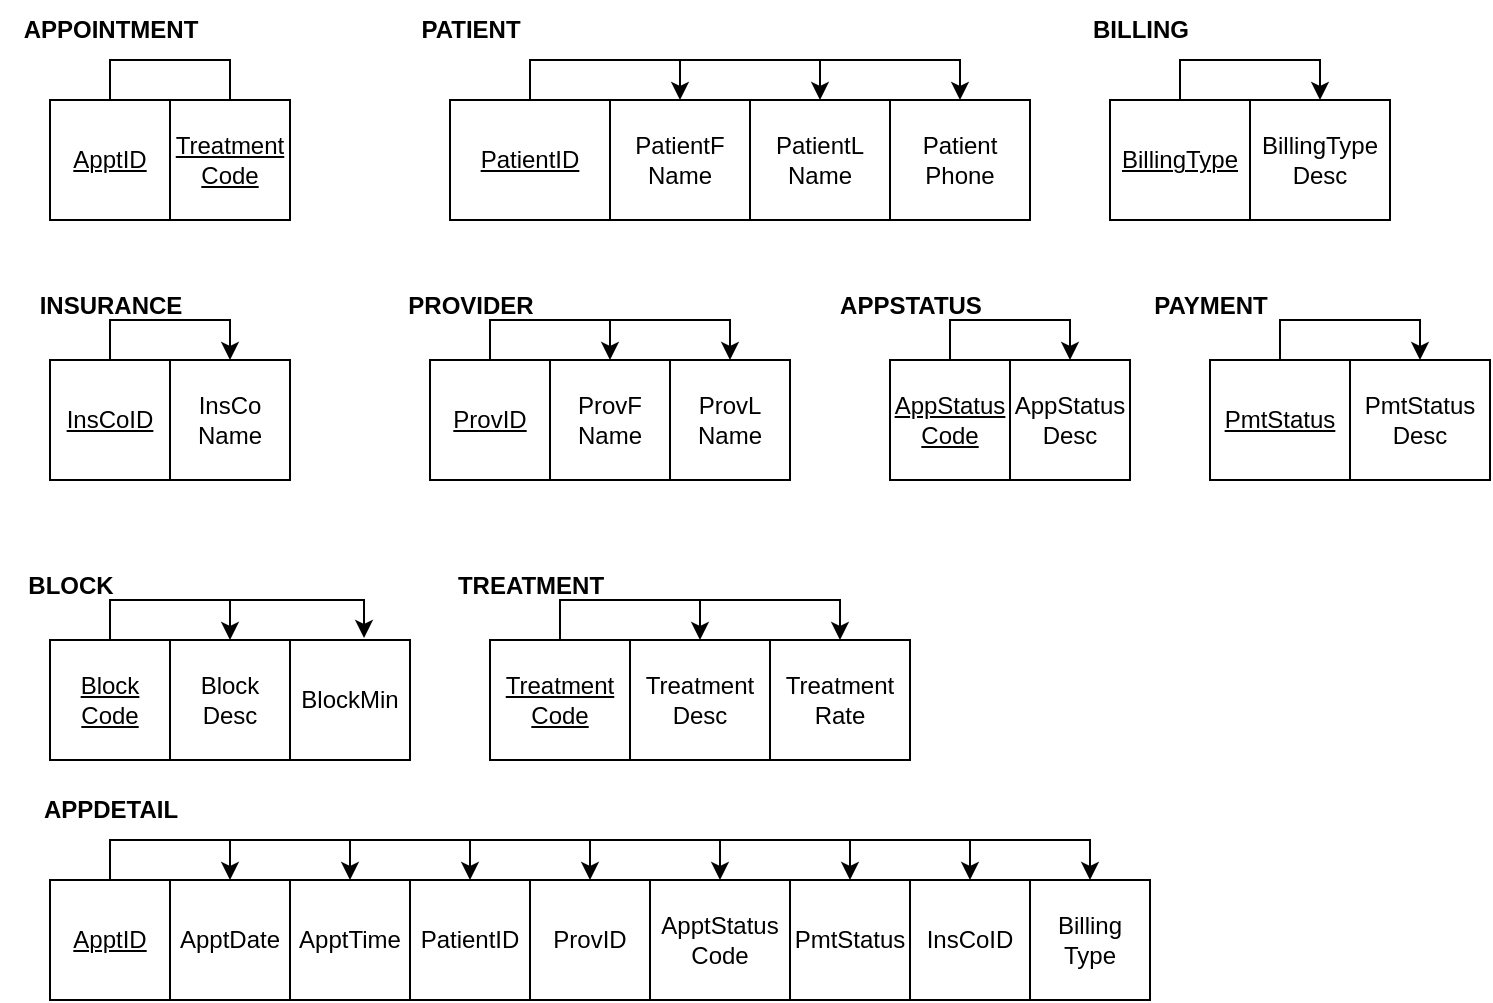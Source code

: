 <mxfile version="24.7.17">
  <diagram name="Page-1" id="i1ZR82z6Uk2WMj5TB_co">
    <mxGraphModel dx="1804" dy="546" grid="1" gridSize="10" guides="1" tooltips="1" connect="1" arrows="1" fold="1" page="1" pageScale="1" pageWidth="850" pageHeight="1100" math="0" shadow="0">
      <root>
        <mxCell id="0" />
        <mxCell id="1" parent="0" />
        <mxCell id="-w0ADMAILu5Kr8zYN7Xf-3" style="edgeStyle=orthogonalEdgeStyle;rounded=0;orthogonalLoop=1;jettySize=auto;html=1;exitX=0.5;exitY=0;exitDx=0;exitDy=0;entryX=0.5;entryY=0;entryDx=0;entryDy=0;endArrow=none;endFill=0;" parent="1" source="-w0ADMAILu5Kr8zYN7Xf-1" target="-w0ADMAILu5Kr8zYN7Xf-2" edge="1">
          <mxGeometry relative="1" as="geometry" />
        </mxCell>
        <mxCell id="-w0ADMAILu5Kr8zYN7Xf-1" value="&lt;u&gt;ApptID&lt;/u&gt;" style="rounded=0;whiteSpace=wrap;html=1;" parent="1" vertex="1">
          <mxGeometry x="20" y="60" width="60" height="60" as="geometry" />
        </mxCell>
        <mxCell id="-w0ADMAILu5Kr8zYN7Xf-2" value="&lt;u&gt;Treatment&lt;/u&gt;&lt;div&gt;&lt;u&gt;Code&lt;/u&gt;&lt;/div&gt;" style="rounded=0;whiteSpace=wrap;html=1;" parent="1" vertex="1">
          <mxGeometry x="80" y="60" width="60" height="60" as="geometry" />
        </mxCell>
        <mxCell id="-w0ADMAILu5Kr8zYN7Xf-4" value="&lt;b&gt;APPOINTMENT&lt;/b&gt;" style="text;html=1;align=center;verticalAlign=middle;resizable=0;points=[];autosize=1;strokeColor=none;fillColor=none;" parent="1" vertex="1">
          <mxGeometry x="-5" y="10" width="110" height="30" as="geometry" />
        </mxCell>
        <mxCell id="-w0ADMAILu5Kr8zYN7Xf-5" value="&lt;b&gt;PATIENT&lt;/b&gt;" style="text;html=1;align=center;verticalAlign=middle;resizable=0;points=[];autosize=1;strokeColor=none;fillColor=none;" parent="1" vertex="1">
          <mxGeometry x="195" y="10" width="70" height="30" as="geometry" />
        </mxCell>
        <mxCell id="-w0ADMAILu5Kr8zYN7Xf-10" style="edgeStyle=orthogonalEdgeStyle;rounded=0;orthogonalLoop=1;jettySize=auto;html=1;exitX=0.5;exitY=0;exitDx=0;exitDy=0;entryX=0.5;entryY=0;entryDx=0;entryDy=0;" parent="1" source="-w0ADMAILu5Kr8zYN7Xf-6" target="-w0ADMAILu5Kr8zYN7Xf-7" edge="1">
          <mxGeometry relative="1" as="geometry" />
        </mxCell>
        <mxCell id="-w0ADMAILu5Kr8zYN7Xf-11" style="edgeStyle=orthogonalEdgeStyle;rounded=0;orthogonalLoop=1;jettySize=auto;html=1;exitX=0.5;exitY=0;exitDx=0;exitDy=0;entryX=0.5;entryY=0;entryDx=0;entryDy=0;" parent="1" source="-w0ADMAILu5Kr8zYN7Xf-6" target="-w0ADMAILu5Kr8zYN7Xf-8" edge="1">
          <mxGeometry relative="1" as="geometry" />
        </mxCell>
        <mxCell id="-w0ADMAILu5Kr8zYN7Xf-12" style="edgeStyle=orthogonalEdgeStyle;rounded=0;orthogonalLoop=1;jettySize=auto;html=1;exitX=0.5;exitY=0;exitDx=0;exitDy=0;entryX=0.5;entryY=0;entryDx=0;entryDy=0;" parent="1" source="-w0ADMAILu5Kr8zYN7Xf-6" target="-w0ADMAILu5Kr8zYN7Xf-9" edge="1">
          <mxGeometry relative="1" as="geometry" />
        </mxCell>
        <mxCell id="-w0ADMAILu5Kr8zYN7Xf-6" value="&lt;u&gt;PatientID&lt;/u&gt;" style="rounded=0;whiteSpace=wrap;html=1;" parent="1" vertex="1">
          <mxGeometry x="220" y="60" width="80" height="60" as="geometry" />
        </mxCell>
        <mxCell id="-w0ADMAILu5Kr8zYN7Xf-7" value="PatientF&lt;div&gt;Name&lt;/div&gt;" style="rounded=0;whiteSpace=wrap;html=1;" parent="1" vertex="1">
          <mxGeometry x="300" y="60" width="70" height="60" as="geometry" />
        </mxCell>
        <mxCell id="-w0ADMAILu5Kr8zYN7Xf-8" value="PatientL&lt;div&gt;Name&lt;/div&gt;" style="rounded=0;whiteSpace=wrap;html=1;" parent="1" vertex="1">
          <mxGeometry x="370" y="60" width="70" height="60" as="geometry" />
        </mxCell>
        <mxCell id="-w0ADMAILu5Kr8zYN7Xf-9" value="Patient&lt;div&gt;Phone&lt;/div&gt;" style="rounded=0;whiteSpace=wrap;html=1;" parent="1" vertex="1">
          <mxGeometry x="440" y="60" width="70" height="60" as="geometry" />
        </mxCell>
        <mxCell id="-w0ADMAILu5Kr8zYN7Xf-13" value="&lt;b&gt;BILLING&lt;/b&gt;" style="text;html=1;align=center;verticalAlign=middle;resizable=0;points=[];autosize=1;strokeColor=none;fillColor=none;" parent="1" vertex="1">
          <mxGeometry x="530" y="10" width="70" height="30" as="geometry" />
        </mxCell>
        <mxCell id="-w0ADMAILu5Kr8zYN7Xf-16" style="edgeStyle=orthogonalEdgeStyle;rounded=0;orthogonalLoop=1;jettySize=auto;html=1;exitX=0.5;exitY=0;exitDx=0;exitDy=0;entryX=0.5;entryY=0;entryDx=0;entryDy=0;" parent="1" source="-w0ADMAILu5Kr8zYN7Xf-14" target="-w0ADMAILu5Kr8zYN7Xf-15" edge="1">
          <mxGeometry relative="1" as="geometry" />
        </mxCell>
        <mxCell id="-w0ADMAILu5Kr8zYN7Xf-14" value="&lt;u&gt;BillingType&lt;/u&gt;" style="rounded=0;whiteSpace=wrap;html=1;" parent="1" vertex="1">
          <mxGeometry x="550" y="60" width="70" height="60" as="geometry" />
        </mxCell>
        <mxCell id="-w0ADMAILu5Kr8zYN7Xf-15" value="BillingType&lt;div&gt;Desc&lt;/div&gt;" style="rounded=0;whiteSpace=wrap;html=1;" parent="1" vertex="1">
          <mxGeometry x="620" y="60" width="70" height="60" as="geometry" />
        </mxCell>
        <mxCell id="-w0ADMAILu5Kr8zYN7Xf-17" value="&lt;b&gt;INSURANCE&lt;/b&gt;" style="text;html=1;align=center;verticalAlign=middle;resizable=0;points=[];autosize=1;strokeColor=none;fillColor=none;" parent="1" vertex="1">
          <mxGeometry x="5" y="148" width="90" height="30" as="geometry" />
        </mxCell>
        <mxCell id="-w0ADMAILu5Kr8zYN7Xf-20" style="edgeStyle=orthogonalEdgeStyle;rounded=0;orthogonalLoop=1;jettySize=auto;html=1;exitX=0.5;exitY=0;exitDx=0;exitDy=0;entryX=0.5;entryY=0;entryDx=0;entryDy=0;" parent="1" source="-w0ADMAILu5Kr8zYN7Xf-18" target="-w0ADMAILu5Kr8zYN7Xf-19" edge="1">
          <mxGeometry relative="1" as="geometry" />
        </mxCell>
        <mxCell id="-w0ADMAILu5Kr8zYN7Xf-18" value="&lt;u&gt;InsCoID&lt;/u&gt;" style="rounded=0;whiteSpace=wrap;html=1;" parent="1" vertex="1">
          <mxGeometry x="20" y="190" width="60" height="60" as="geometry" />
        </mxCell>
        <mxCell id="-w0ADMAILu5Kr8zYN7Xf-19" value="InsCo&lt;div&gt;Name&lt;/div&gt;" style="rounded=0;whiteSpace=wrap;html=1;" parent="1" vertex="1">
          <mxGeometry x="80" y="190" width="60" height="60" as="geometry" />
        </mxCell>
        <mxCell id="-w0ADMAILu5Kr8zYN7Xf-21" value="&lt;b&gt;PROVIDER&lt;/b&gt;" style="text;html=1;align=center;verticalAlign=middle;resizable=0;points=[];autosize=1;strokeColor=none;fillColor=none;" parent="1" vertex="1">
          <mxGeometry x="185" y="148" width="90" height="30" as="geometry" />
        </mxCell>
        <mxCell id="-w0ADMAILu5Kr8zYN7Xf-25" style="edgeStyle=orthogonalEdgeStyle;rounded=0;orthogonalLoop=1;jettySize=auto;html=1;exitX=0.5;exitY=0;exitDx=0;exitDy=0;entryX=0.5;entryY=0;entryDx=0;entryDy=0;" parent="1" source="-w0ADMAILu5Kr8zYN7Xf-22" target="-w0ADMAILu5Kr8zYN7Xf-23" edge="1">
          <mxGeometry relative="1" as="geometry" />
        </mxCell>
        <mxCell id="-w0ADMAILu5Kr8zYN7Xf-26" style="edgeStyle=orthogonalEdgeStyle;rounded=0;orthogonalLoop=1;jettySize=auto;html=1;exitX=0.5;exitY=0;exitDx=0;exitDy=0;entryX=0.5;entryY=0;entryDx=0;entryDy=0;" parent="1" source="-w0ADMAILu5Kr8zYN7Xf-22" target="-w0ADMAILu5Kr8zYN7Xf-24" edge="1">
          <mxGeometry relative="1" as="geometry" />
        </mxCell>
        <mxCell id="-w0ADMAILu5Kr8zYN7Xf-22" value="&lt;u&gt;ProvID&lt;/u&gt;" style="rounded=0;whiteSpace=wrap;html=1;" parent="1" vertex="1">
          <mxGeometry x="210" y="190" width="60" height="60" as="geometry" />
        </mxCell>
        <mxCell id="-w0ADMAILu5Kr8zYN7Xf-23" value="ProvF&lt;div&gt;Name&lt;/div&gt;" style="rounded=0;whiteSpace=wrap;html=1;" parent="1" vertex="1">
          <mxGeometry x="270" y="190" width="60" height="60" as="geometry" />
        </mxCell>
        <mxCell id="-w0ADMAILu5Kr8zYN7Xf-24" value="ProvL&lt;div&gt;Name&lt;/div&gt;" style="rounded=0;whiteSpace=wrap;html=1;" parent="1" vertex="1">
          <mxGeometry x="330" y="190" width="60" height="60" as="geometry" />
        </mxCell>
        <mxCell id="-w0ADMAILu5Kr8zYN7Xf-27" value="&lt;b&gt;APPSTATUS&lt;/b&gt;" style="text;html=1;align=center;verticalAlign=middle;resizable=0;points=[];autosize=1;strokeColor=none;fillColor=none;" parent="1" vertex="1">
          <mxGeometry x="405" y="148" width="90" height="30" as="geometry" />
        </mxCell>
        <mxCell id="-w0ADMAILu5Kr8zYN7Xf-30" style="edgeStyle=orthogonalEdgeStyle;rounded=0;orthogonalLoop=1;jettySize=auto;html=1;exitX=0.5;exitY=0;exitDx=0;exitDy=0;entryX=0.5;entryY=0;entryDx=0;entryDy=0;" parent="1" source="-w0ADMAILu5Kr8zYN7Xf-28" target="-w0ADMAILu5Kr8zYN7Xf-29" edge="1">
          <mxGeometry relative="1" as="geometry" />
        </mxCell>
        <mxCell id="-w0ADMAILu5Kr8zYN7Xf-28" value="&lt;u&gt;AppStatus&lt;/u&gt;&lt;div&gt;&lt;u&gt;Code&lt;/u&gt;&lt;/div&gt;" style="rounded=0;whiteSpace=wrap;html=1;" parent="1" vertex="1">
          <mxGeometry x="440" y="190" width="60" height="60" as="geometry" />
        </mxCell>
        <mxCell id="-w0ADMAILu5Kr8zYN7Xf-29" value="AppStatus&lt;div&gt;Desc&lt;/div&gt;" style="rounded=0;whiteSpace=wrap;html=1;" parent="1" vertex="1">
          <mxGeometry x="500" y="190" width="60" height="60" as="geometry" />
        </mxCell>
        <mxCell id="-w0ADMAILu5Kr8zYN7Xf-31" value="&lt;b&gt;PAYMENT&lt;/b&gt;" style="text;html=1;align=center;verticalAlign=middle;resizable=0;points=[];autosize=1;strokeColor=none;fillColor=none;" parent="1" vertex="1">
          <mxGeometry x="560" y="148" width="80" height="30" as="geometry" />
        </mxCell>
        <mxCell id="-w0ADMAILu5Kr8zYN7Xf-34" style="edgeStyle=orthogonalEdgeStyle;rounded=0;orthogonalLoop=1;jettySize=auto;html=1;exitX=0.5;exitY=0;exitDx=0;exitDy=0;entryX=0.5;entryY=0;entryDx=0;entryDy=0;" parent="1" source="-w0ADMAILu5Kr8zYN7Xf-32" target="-w0ADMAILu5Kr8zYN7Xf-33" edge="1">
          <mxGeometry relative="1" as="geometry" />
        </mxCell>
        <mxCell id="-w0ADMAILu5Kr8zYN7Xf-32" value="&lt;u&gt;PmtStatus&lt;/u&gt;" style="rounded=0;whiteSpace=wrap;html=1;" parent="1" vertex="1">
          <mxGeometry x="600" y="190" width="70" height="60" as="geometry" />
        </mxCell>
        <mxCell id="-w0ADMAILu5Kr8zYN7Xf-33" value="PmtStatus&lt;div&gt;Desc&lt;/div&gt;" style="rounded=0;whiteSpace=wrap;html=1;" parent="1" vertex="1">
          <mxGeometry x="670" y="190" width="70" height="60" as="geometry" />
        </mxCell>
        <mxCell id="-w0ADMAILu5Kr8zYN7Xf-35" value="&lt;b&gt;BLOCK&lt;/b&gt;" style="text;html=1;align=center;verticalAlign=middle;resizable=0;points=[];autosize=1;strokeColor=none;fillColor=none;" parent="1" vertex="1">
          <mxGeometry x="-5" y="288" width="70" height="30" as="geometry" />
        </mxCell>
        <mxCell id="-w0ADMAILu5Kr8zYN7Xf-39" style="edgeStyle=orthogonalEdgeStyle;rounded=0;orthogonalLoop=1;jettySize=auto;html=1;exitX=0.5;exitY=0;exitDx=0;exitDy=0;entryX=0.5;entryY=0;entryDx=0;entryDy=0;" parent="1" source="-w0ADMAILu5Kr8zYN7Xf-36" target="-w0ADMAILu5Kr8zYN7Xf-37" edge="1">
          <mxGeometry relative="1" as="geometry" />
        </mxCell>
        <mxCell id="-w0ADMAILu5Kr8zYN7Xf-36" value="&lt;u&gt;Block&lt;/u&gt;&lt;div&gt;&lt;u&gt;Code&lt;/u&gt;&lt;/div&gt;" style="rounded=0;whiteSpace=wrap;html=1;" parent="1" vertex="1">
          <mxGeometry x="20" y="330" width="60" height="60" as="geometry" />
        </mxCell>
        <mxCell id="-w0ADMAILu5Kr8zYN7Xf-37" value="Block&lt;div&gt;Desc&lt;/div&gt;" style="rounded=0;whiteSpace=wrap;html=1;" parent="1" vertex="1">
          <mxGeometry x="80" y="330" width="60" height="60" as="geometry" />
        </mxCell>
        <mxCell id="-w0ADMAILu5Kr8zYN7Xf-38" value="BlockMin" style="rounded=0;whiteSpace=wrap;html=1;" parent="1" vertex="1">
          <mxGeometry x="140" y="330" width="60" height="60" as="geometry" />
        </mxCell>
        <mxCell id="-w0ADMAILu5Kr8zYN7Xf-40" style="edgeStyle=orthogonalEdgeStyle;rounded=0;orthogonalLoop=1;jettySize=auto;html=1;exitX=0.5;exitY=0;exitDx=0;exitDy=0;entryX=0.617;entryY=-0.017;entryDx=0;entryDy=0;entryPerimeter=0;" parent="1" source="-w0ADMAILu5Kr8zYN7Xf-36" target="-w0ADMAILu5Kr8zYN7Xf-38" edge="1">
          <mxGeometry relative="1" as="geometry" />
        </mxCell>
        <mxCell id="-w0ADMAILu5Kr8zYN7Xf-41" value="&lt;b&gt;TREATMENT&lt;/b&gt;" style="text;html=1;align=center;verticalAlign=middle;resizable=0;points=[];autosize=1;strokeColor=none;fillColor=none;" parent="1" vertex="1">
          <mxGeometry x="210" y="288" width="100" height="30" as="geometry" />
        </mxCell>
        <mxCell id="-w0ADMAILu5Kr8zYN7Xf-45" style="edgeStyle=orthogonalEdgeStyle;rounded=0;orthogonalLoop=1;jettySize=auto;html=1;exitX=0.5;exitY=0;exitDx=0;exitDy=0;entryX=0.5;entryY=0;entryDx=0;entryDy=0;" parent="1" source="-w0ADMAILu5Kr8zYN7Xf-42" target="-w0ADMAILu5Kr8zYN7Xf-43" edge="1">
          <mxGeometry relative="1" as="geometry" />
        </mxCell>
        <mxCell id="-w0ADMAILu5Kr8zYN7Xf-46" style="edgeStyle=orthogonalEdgeStyle;rounded=0;orthogonalLoop=1;jettySize=auto;html=1;exitX=0.5;exitY=0;exitDx=0;exitDy=0;entryX=0.5;entryY=0;entryDx=0;entryDy=0;" parent="1" source="-w0ADMAILu5Kr8zYN7Xf-42" target="-w0ADMAILu5Kr8zYN7Xf-44" edge="1">
          <mxGeometry relative="1" as="geometry" />
        </mxCell>
        <mxCell id="-w0ADMAILu5Kr8zYN7Xf-42" value="&lt;u&gt;Treatment&lt;/u&gt;&lt;div&gt;&lt;u&gt;Code&lt;/u&gt;&lt;/div&gt;" style="rounded=0;whiteSpace=wrap;html=1;" parent="1" vertex="1">
          <mxGeometry x="240" y="330" width="70" height="60" as="geometry" />
        </mxCell>
        <mxCell id="-w0ADMAILu5Kr8zYN7Xf-43" value="Treatment&lt;div&gt;Desc&lt;/div&gt;" style="rounded=0;whiteSpace=wrap;html=1;" parent="1" vertex="1">
          <mxGeometry x="310" y="330" width="70" height="60" as="geometry" />
        </mxCell>
        <mxCell id="-w0ADMAILu5Kr8zYN7Xf-44" value="Treatment&lt;div&gt;Rate&lt;/div&gt;" style="rounded=0;whiteSpace=wrap;html=1;" parent="1" vertex="1">
          <mxGeometry x="380" y="330" width="70" height="60" as="geometry" />
        </mxCell>
        <mxCell id="-w0ADMAILu5Kr8zYN7Xf-47" value="&lt;b&gt;APPDETAIL&lt;/b&gt;" style="text;html=1;align=center;verticalAlign=middle;resizable=0;points=[];autosize=1;strokeColor=none;fillColor=none;" parent="1" vertex="1">
          <mxGeometry x="5" y="400" width="90" height="30" as="geometry" />
        </mxCell>
        <mxCell id="-w0ADMAILu5Kr8zYN7Xf-51" style="edgeStyle=orthogonalEdgeStyle;rounded=0;orthogonalLoop=1;jettySize=auto;html=1;exitX=0.5;exitY=0;exitDx=0;exitDy=0;entryX=0.5;entryY=0;entryDx=0;entryDy=0;" parent="1" source="-w0ADMAILu5Kr8zYN7Xf-48" target="-w0ADMAILu5Kr8zYN7Xf-49" edge="1">
          <mxGeometry relative="1" as="geometry" />
        </mxCell>
        <mxCell id="-w0ADMAILu5Kr8zYN7Xf-52" style="edgeStyle=orthogonalEdgeStyle;rounded=0;orthogonalLoop=1;jettySize=auto;html=1;exitX=0.5;exitY=0;exitDx=0;exitDy=0;entryX=0.5;entryY=0;entryDx=0;entryDy=0;" parent="1" source="-w0ADMAILu5Kr8zYN7Xf-48" target="-w0ADMAILu5Kr8zYN7Xf-50" edge="1">
          <mxGeometry relative="1" as="geometry" />
        </mxCell>
        <mxCell id="E650RsUb2C_ZbUR9pFy0-2" style="edgeStyle=orthogonalEdgeStyle;rounded=0;orthogonalLoop=1;jettySize=auto;html=1;exitX=0.5;exitY=0;exitDx=0;exitDy=0;entryX=0.5;entryY=0;entryDx=0;entryDy=0;" parent="1" source="-w0ADMAILu5Kr8zYN7Xf-48" target="E650RsUb2C_ZbUR9pFy0-1" edge="1">
          <mxGeometry relative="1" as="geometry" />
        </mxCell>
        <mxCell id="E650RsUb2C_ZbUR9pFy0-5" style="edgeStyle=orthogonalEdgeStyle;rounded=0;orthogonalLoop=1;jettySize=auto;html=1;exitX=0.5;exitY=0;exitDx=0;exitDy=0;entryX=0.5;entryY=0;entryDx=0;entryDy=0;" parent="1" source="-w0ADMAILu5Kr8zYN7Xf-48" target="E650RsUb2C_ZbUR9pFy0-3" edge="1">
          <mxGeometry relative="1" as="geometry" />
        </mxCell>
        <mxCell id="E650RsUb2C_ZbUR9pFy0-6" style="edgeStyle=orthogonalEdgeStyle;rounded=0;orthogonalLoop=1;jettySize=auto;html=1;exitX=0.5;exitY=0;exitDx=0;exitDy=0;entryX=0.5;entryY=0;entryDx=0;entryDy=0;" parent="1" source="-w0ADMAILu5Kr8zYN7Xf-48" target="E650RsUb2C_ZbUR9pFy0-4" edge="1">
          <mxGeometry relative="1" as="geometry" />
        </mxCell>
        <mxCell id="E650RsUb2C_ZbUR9pFy0-8" style="edgeStyle=orthogonalEdgeStyle;rounded=0;orthogonalLoop=1;jettySize=auto;html=1;exitX=0.5;exitY=0;exitDx=0;exitDy=0;entryX=0.5;entryY=0;entryDx=0;entryDy=0;" parent="1" source="-w0ADMAILu5Kr8zYN7Xf-48" target="E650RsUb2C_ZbUR9pFy0-7" edge="1">
          <mxGeometry relative="1" as="geometry" />
        </mxCell>
        <mxCell id="dXvS4ttUPFLgPvfnGyha-2" style="edgeStyle=orthogonalEdgeStyle;rounded=0;orthogonalLoop=1;jettySize=auto;html=1;exitX=0.5;exitY=0;exitDx=0;exitDy=0;entryX=0.5;entryY=0;entryDx=0;entryDy=0;" edge="1" parent="1" source="-w0ADMAILu5Kr8zYN7Xf-48" target="dXvS4ttUPFLgPvfnGyha-1">
          <mxGeometry relative="1" as="geometry" />
        </mxCell>
        <mxCell id="dXvS4ttUPFLgPvfnGyha-6" style="edgeStyle=orthogonalEdgeStyle;rounded=0;orthogonalLoop=1;jettySize=auto;html=1;exitX=0.5;exitY=0;exitDx=0;exitDy=0;entryX=0.5;entryY=0;entryDx=0;entryDy=0;" edge="1" parent="1" source="-w0ADMAILu5Kr8zYN7Xf-48" target="dXvS4ttUPFLgPvfnGyha-3">
          <mxGeometry relative="1" as="geometry" />
        </mxCell>
        <mxCell id="-w0ADMAILu5Kr8zYN7Xf-48" value="&lt;u&gt;ApptID&lt;/u&gt;" style="rounded=0;whiteSpace=wrap;html=1;" parent="1" vertex="1">
          <mxGeometry x="20" y="450" width="60" height="60" as="geometry" />
        </mxCell>
        <mxCell id="-w0ADMAILu5Kr8zYN7Xf-49" value="ApptDate" style="rounded=0;whiteSpace=wrap;html=1;" parent="1" vertex="1">
          <mxGeometry x="80" y="450" width="60" height="60" as="geometry" />
        </mxCell>
        <mxCell id="-w0ADMAILu5Kr8zYN7Xf-50" value="ApptTime" style="rounded=0;whiteSpace=wrap;html=1;" parent="1" vertex="1">
          <mxGeometry x="140" y="450" width="60" height="60" as="geometry" />
        </mxCell>
        <mxCell id="E650RsUb2C_ZbUR9pFy0-1" value="PatientID" style="rounded=0;whiteSpace=wrap;html=1;" parent="1" vertex="1">
          <mxGeometry x="200" y="450" width="60" height="60" as="geometry" />
        </mxCell>
        <mxCell id="E650RsUb2C_ZbUR9pFy0-3" value="ProvID" style="rounded=0;whiteSpace=wrap;html=1;" parent="1" vertex="1">
          <mxGeometry x="260" y="450" width="60" height="60" as="geometry" />
        </mxCell>
        <mxCell id="E650RsUb2C_ZbUR9pFy0-4" value="ApptStatus&lt;div&gt;Code&lt;/div&gt;" style="rounded=0;whiteSpace=wrap;html=1;" parent="1" vertex="1">
          <mxGeometry x="320" y="450" width="70" height="60" as="geometry" />
        </mxCell>
        <mxCell id="E650RsUb2C_ZbUR9pFy0-7" value="PmtStatus" style="rounded=0;whiteSpace=wrap;html=1;" parent="1" vertex="1">
          <mxGeometry x="390" y="450" width="60" height="60" as="geometry" />
        </mxCell>
        <mxCell id="dXvS4ttUPFLgPvfnGyha-1" value="InsCoID" style="rounded=0;whiteSpace=wrap;html=1;" vertex="1" parent="1">
          <mxGeometry x="450" y="450" width="60" height="60" as="geometry" />
        </mxCell>
        <mxCell id="dXvS4ttUPFLgPvfnGyha-3" value="Billing&lt;div&gt;Type&lt;/div&gt;" style="rounded=0;whiteSpace=wrap;html=1;" vertex="1" parent="1">
          <mxGeometry x="510" y="450" width="60" height="60" as="geometry" />
        </mxCell>
      </root>
    </mxGraphModel>
  </diagram>
</mxfile>
